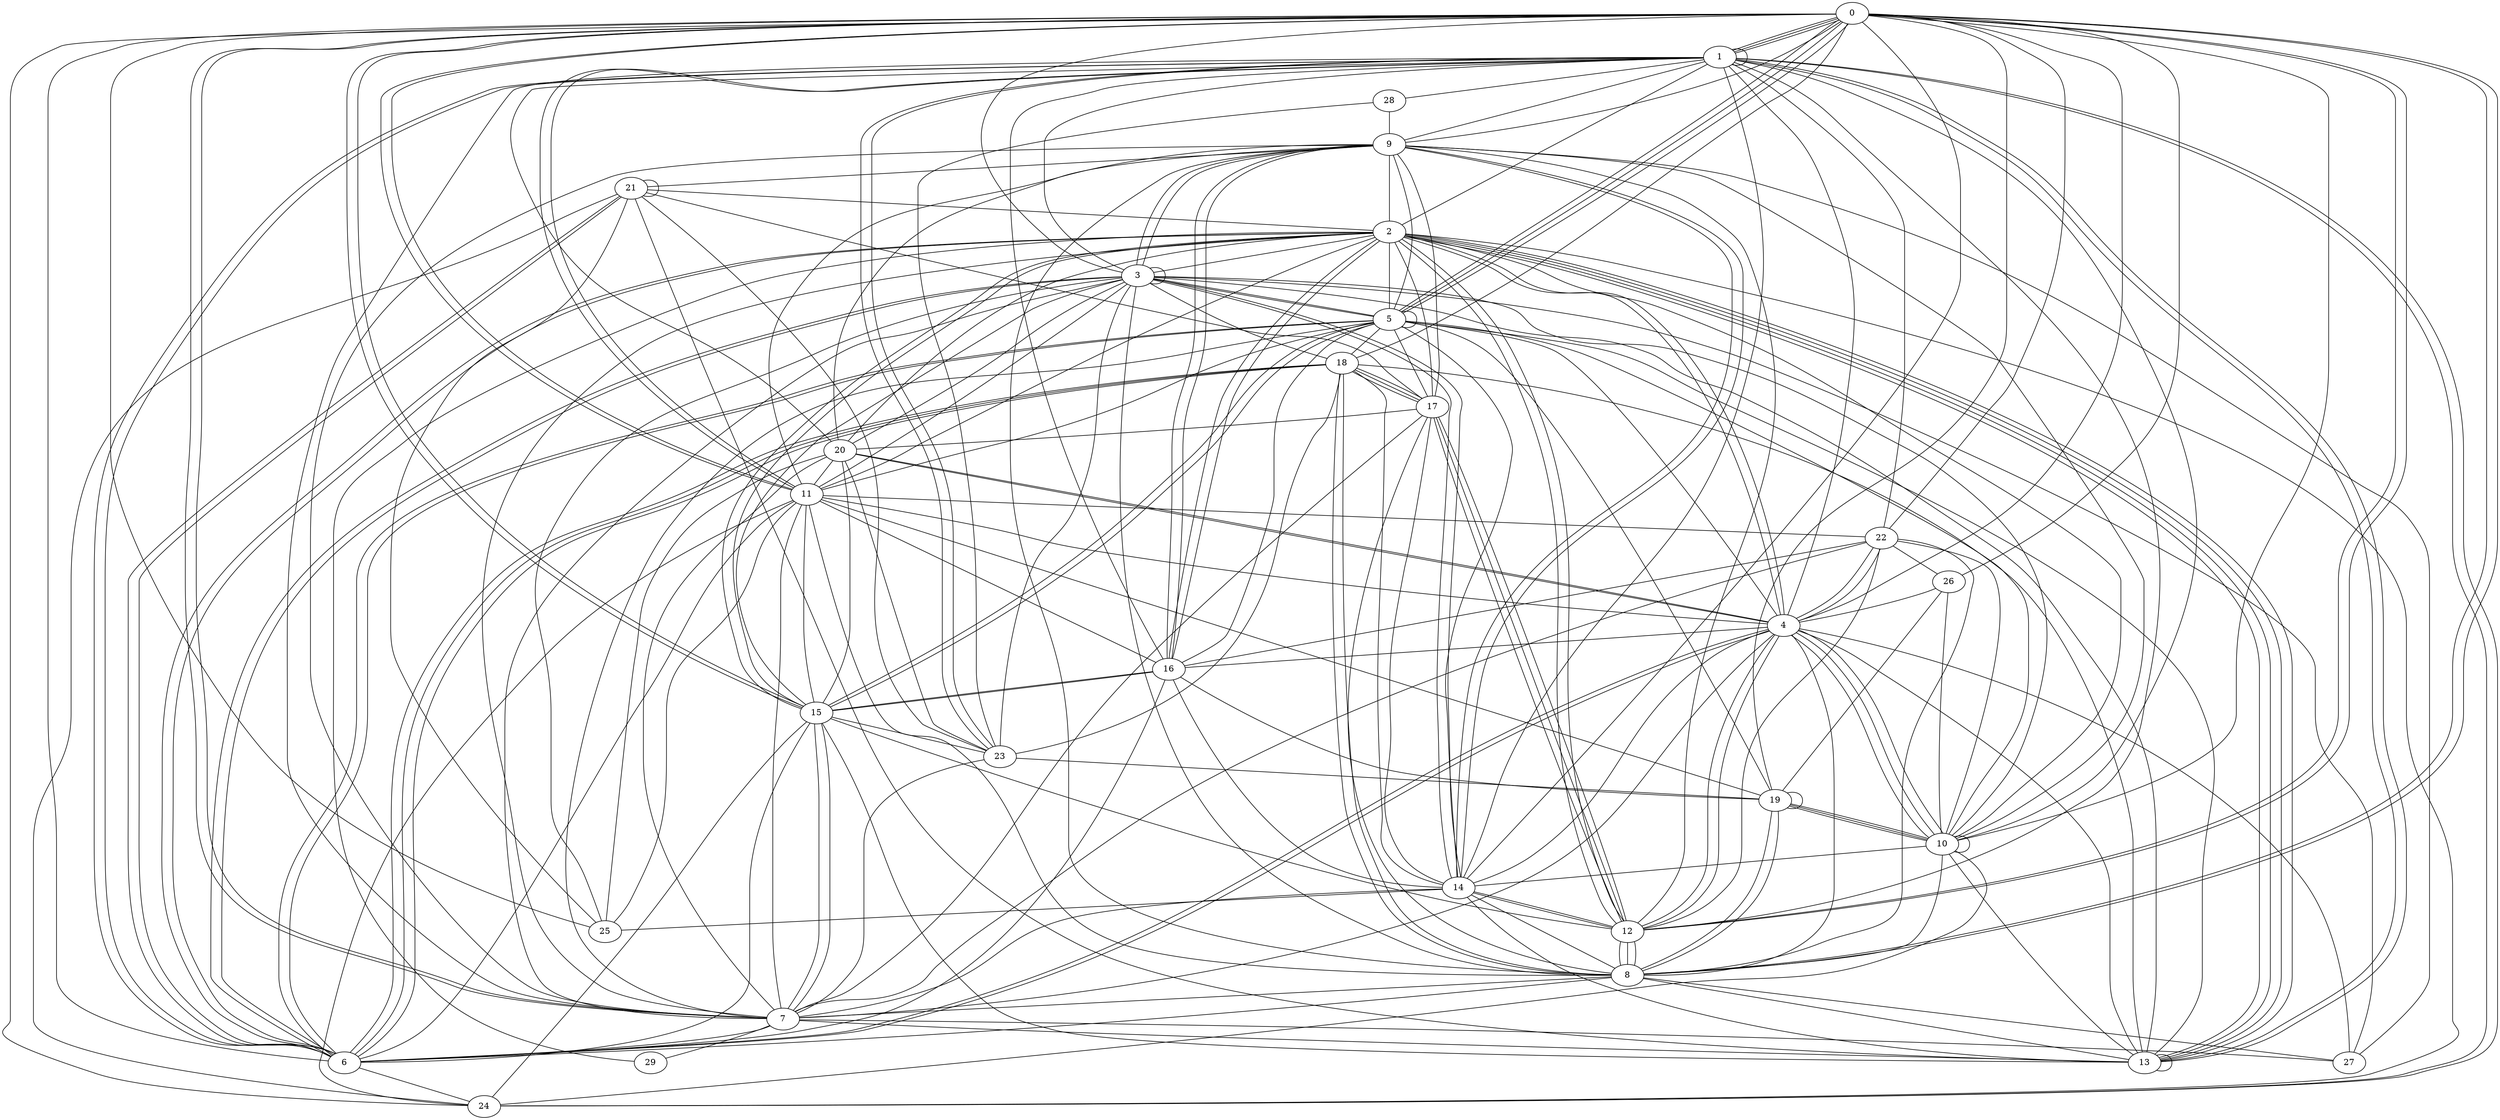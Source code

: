 graph G {
0;
1;
2;
3;
4;
5;
6;
7;
8;
9;
10;
11;
12;
13;
14;
15;
16;
17;
18;
19;
20;
21;
22;
23;
24;
25;
26;
27;
28;
29;
1--1 ;
12--14 ;
23--21 ;
18--0 ;
1--2 ;
6--3 ;
4--2 ;
12--17 ;
6--11 ;
4--11 ;
3--3 ;
1--11 ;
11--25 ;
15--3 ;
22--26 ;
2--17 ;
8--7 ;
3--25 ;
15--6 ;
3--8 ;
5--17 ;
16--9 ;
7--20 ;
20--9 ;
14--5 ;
6--2 ;
2--12 ;
7--0 ;
13--4 ;
10--4 ;
19--10 ;
0--1 ;
6--2 ;
7--5 ;
23--18 ;
22--4 ;
19--8 ;
11--3 ;
0--11 ;
13--1 ;
12--0 ;
7--9 ;
14--4 ;
24--11 ;
14--12 ;
15--12 ;
9--5 ;
26--4 ;
7--15 ;
8--12 ;
10--10 ;
0--5 ;
4--5 ;
7--29 ;
0--25 ;
0--11 ;
13--10 ;
0--12 ;
16--2 ;
7--14 ;
3--7 ;
6--21 ;
19--10 ;
15--11 ;
4--7 ;
18--17 ;
7--2 ;
28--9 ;
9--11 ;
1--11 ;
4--16 ;
7--0 ;
2--10 ;
9--12 ;
21--17 ;
27--8 ;
21--21 ;
29--2 ;
26--10 ;
17--18 ;
15--23 ;
21--24 ;
1--24 ;
19--16 ;
3--5 ;
19--8 ;
13--2 ;
0--3 ;
20--2 ;
14--3 ;
17--18 ;
0--5 ;
22--4 ;
9--1 ;
5--2 ;
24--15 ;
6--0 ;
12--8 ;
5--13 ;
2--24 ;
24--10 ;
3--14 ;
9--14 ;
0--15 ;
4--12 ;
6--1 ;
6--18 ;
22--8 ;
19--0 ;
1--20 ;
0--4 ;
23--3 ;
17--9 ;
19--10 ;
14--9 ;
12--17 ;
5--0 ;
15--20 ;
12--1 ;
1--13 ;
7--6 ;
9--3 ;
7--23 ;
5--5 ;
1--0 ;
23--20 ;
20--11 ;
22--0 ;
12--8 ;
15--0 ;
21--25 ;
15--2 ;
15--13 ;
4--6 ;
6--18 ;
10--3 ;
27--9 ;
1--28 ;
6--3 ;
27--3 ;
18--8 ;
27--4 ;
6--24 ;
10--22 ;
7--27 ;
13--14 ;
18--13 ;
0--1 ;
5--15 ;
5--11 ;
13--13 ;
14--25 ;
0--26 ;
21--13 ;
20--3 ;
2--3 ;
20--4 ;
19--19 ;
18--8 ;
15--7 ;
1--7 ;
6--8 ;
3--13 ;
10--1 ;
19--11 ;
23--19 ;
19--5 ;
18--6 ;
0--14 ;
7--13 ;
13--8 ;
23--1 ;
5--10 ;
16--15 ;
21--6 ;
2--12 ;
11--2 ;
12--4 ;
9--10 ;
21--2 ;
2--13 ;
12--17 ;
6--16 ;
18--14 ;
8--0 ;
17--20 ;
4--8 ;
5--18 ;
16--2 ;
6--5 ;
9--2 ;
22--7 ;
14--8 ;
14--1 ;
2--4 ;
16--11 ;
5--15 ;
6--5 ;
3--9 ;
1--22 ;
11--22 ;
23--28 ;
2--13 ;
1--4 ;
6--4 ;
12--22 ;
7--17 ;
1--6 ;
2--15 ;
5--3 ;
17--14 ;
1--24 ;
8--17 ;
1--23 ;
9--21 ;
0--24 ;
14--16 ;
8--0 ;
15--16 ;
22--16 ;
4--20 ;
11--7 ;
5--16 ;
9--8 ;
2--13 ;
10--14 ;
8--10 ;
4--10 ;
18--3 ;
9--0 ;
20--25 ;
16--1 ;
10--4 ;
3--1 ;
10--0 ;
26--19 ;
11--8 ;
9--16 ;
}
